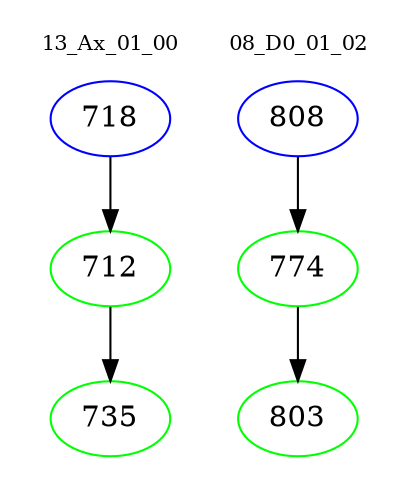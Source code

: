digraph{
subgraph cluster_0 {
color = white
label = "13_Ax_01_00";
fontsize=10;
T0_718 [label="718", color="blue"]
T0_718 -> T0_712 [color="black"]
T0_712 [label="712", color="green"]
T0_712 -> T0_735 [color="black"]
T0_735 [label="735", color="green"]
}
subgraph cluster_1 {
color = white
label = "08_D0_01_02";
fontsize=10;
T1_808 [label="808", color="blue"]
T1_808 -> T1_774 [color="black"]
T1_774 [label="774", color="green"]
T1_774 -> T1_803 [color="black"]
T1_803 [label="803", color="green"]
}
}
